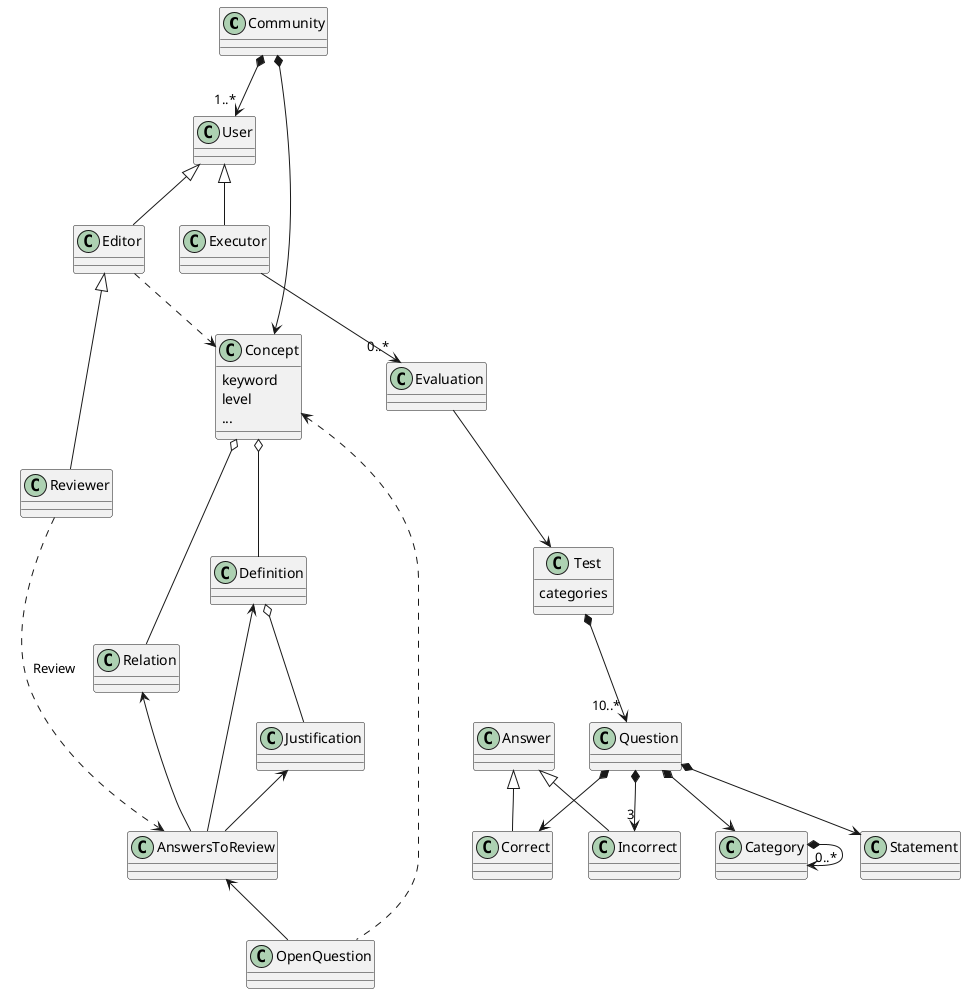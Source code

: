 @startuml OpoTestDomain

class Community

class User

class Reviewer

class Editor 

class Executor

class Evaluation

class Category 

class Test {
    categories
}

class AnswersToReview

class Concept {
    keyword
    level
    ...
}

class OpenQuestion {
}

class Question {
}

class Statement

class Answer 

class Correct

Class Incorrect

Community *--> "1..*" User
Community *--> Concept


User <|-- Editor
Editor <|--  Reviewer
User <|-- Executor

AnswersToReview <-- OpenQuestion
Definition <-- AnswersToReview
Justification <-- AnswersToReview
Relation <-- AnswersToReview

Concept o-- Definition
Definition o-- Justification
Concept o-- Relation

Executor --> "0..*" Evaluation
Evaluation --> Test

Editor ..> Concept
Concept <.. OpenQuestion
'OpenQuestion --> Question
Reviewer ..> AnswersToReview : Review

Test *--> "10..*" Question
Question *-->   Statement
Question *--> "3" Incorrect
Question *-->   Correct
Answer <|-- Correct
Answer <|-- Incorrect

Question *--> Category
Category *-->"0..*" Category







